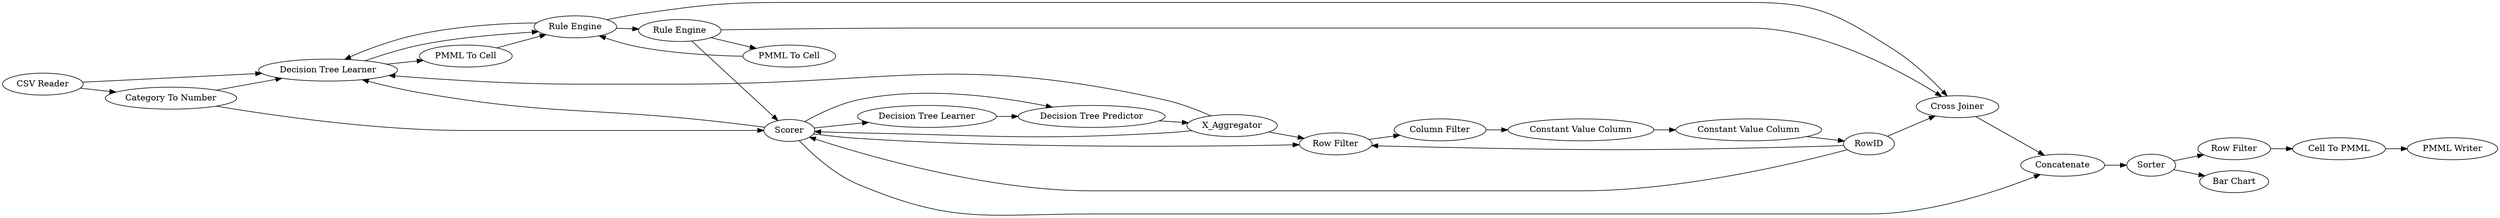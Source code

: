 digraph {
	63 -> 33
	53 -> 54
	35 -> 38
	34 -> 35
	293 -> 9
	28 -> 34
	34 -> 38
	293 -> 39
	63 -> 58
	9 -> 294
	31 -> 32
	35 -> 39
	290 -> 292
	33 -> 34
	32 -> 7
	33 -> 28
	34 -> 33
	35 -> 22
	22 -> 34
	39 -> 9
	39 -> 32
	52 -> 59
	39 -> 33
	7 -> 9
	54 -> 61
	39 -> 31
	39 -> 60
	7 -> 39
	58 -> 39
	7 -> 33
	58 -> 33
	38 -> 60
	52 -> 53
	294 -> 290
	292 -> 293
	293 -> 38
	60 -> 52
	292 [label="Constant Value Column"]
	7 [label=X_Aggregator]
	9 [label="Row Filter"]
	58 [label="Category To Number"]
	39 [label=Scorer]
	290 [label="Constant Value Column"]
	31 [label="Decision Tree Learner"]
	54 [label="Cell To PMML"]
	59 [label="Bar Chart"]
	294 [label="Column Filter"]
	22 [label="PMML To Cell"]
	53 [label="Row Filter"]
	28 [label="PMML To Cell"]
	293 [label=RowID]
	61 [label="PMML Writer"]
	63 [label="CSV Reader"]
	38 [label="Cross Joiner"]
	60 [label=Concatenate]
	35 [label="Rule Engine"]
	34 [label="Rule Engine"]
	52 [label=Sorter]
	33 [label="Decision Tree Learner"]
	32 [label="Decision Tree Predictor"]
	rankdir=LR
}
